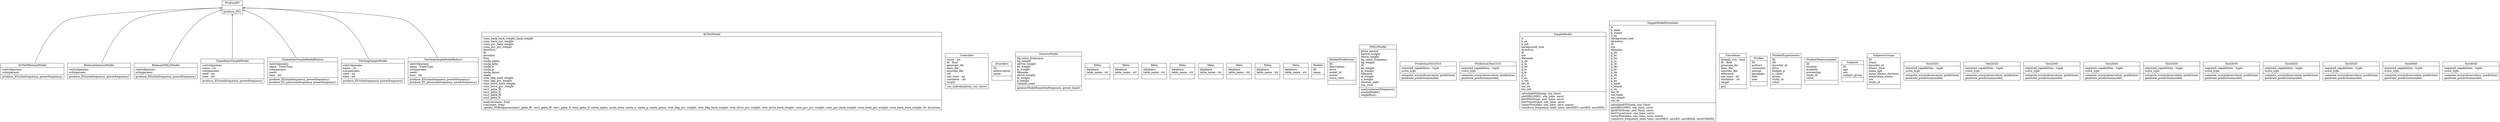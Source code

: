 digraph "classes" {
charset="utf-8"
rankdir=BT
"0" [label="{ACNetMinimalModel|controlparams\lschizparams\l|produce_XY(stimfrequency, powerfrequency)\l}", shape="record"];
"1" [label="{ACNetModel|conn_bask_bask_weight_bask_weight\lconn_bask_pyr_weight\lconn_pyr_bask_weight\lconn_pyr_pyr_weight\ldirectory\ldt\lduration\lfreq\lnmda_alpha\lnmda_beta\lnmda_e\lnmda_g\lnmda_gmax\lseeds\lstim_bkg_bask_weight\lstim_bkg_pyr_weight\lstim_drive_bask_weight\lstim_drive_pyr_weight\ltau1_gaba_IE\ltau1_gaba_II\ltau2_gaba_IE\ltau2_gaba_II\l|analyze(name, freq)\lrun(name, freq)\lupdate_NMDAparams(tau1_gaba_IE, tau2_gaba_IE, tau1_gaba_II, tau2_gaba_II, nmda_alpha, nmda_beta, nmda_e, nmda_g, nmda_gmax, stim_bkg_pyr_weight, stim_bkg_bask_weight, stim_drive_pyr_weight, stim_drive_bask_weight, conn_pyr_pyr_weight, conn_pyr_bask_weight, conn_bask_pyr_weight, conn_bask_bask_weight, dt, duration)\l}", shape="record"];
"2" [label="{BeemanGenesisModel|controlparams\lschizparams\l|produce_XY(stimfrequency, powerfrequency)\l}", shape="record"];
"3" [label="{BeemanNML2Model|controlparams\lschizparams\l|produce_XY(stimfrequency, powerfrequency)\l}", shape="record"];
"4" [label="{ChandelierSimpleModel|controlparams\lname : str\lschizparams\lseed : int\ltime : int\l|produce_XY(stimfrequency, powerfrequency)\l}", shape="record"];
"5" [label="{ChandelierSimpleModelRobust|controlparams\lname : NoneType\lschizparams\lseeds\ltime : int\l|produce_XY(stimfrequency, powerfrequency)\lproduce_XY_plus(stimfrequency, powerfrequency)\l}", shape="record"];
"6" [label="{Controller|count : int\ldt : float\lgenerate_dir\llems_file\lneuroml_file\lref\lsim_time : int\lsimulator : str\ltarget\l|run_individual(sim_var, show)\l}", shape="record"];
"7" [label="{Disorders|ID\labbreviation\lname\l|}", shape="record"];
"8" [label="{GenesisModel|bg_noise_frequency\lbg_weight\ledrive_weight\lee_weight\lei_weight\lfilename\lidrive_weight\lie_weight\lii_weight\lrandom_seed\l|genesisModelRun(stimfrequency, power_band)\l}", shape="record"];
"9" [label="{Meta|database\ltable_name : str\l|}", shape="record"];
"10" [label="{Meta|database\ltable_name : str\l|}", shape="record"];
"11" [label="{Meta|database\ltable_name : str\l|}", shape="record"];
"12" [label="{Meta|database\ltable_name : str\l|}", shape="record"];
"13" [label="{Meta|database\ltable_name : str\l|}", shape="record"];
"14" [label="{Meta|database\ltable_name : str\l|}", shape="record"];
"15" [label="{Meta|database\ltable_name : str\l|}", shape="record"];
"16" [label="{Meta|database\ltable_name : str\l|}", shape="record"];
"17" [label="{Models|ID\lname\l|}", shape="record"];
"18" [label="{ModelsPredictions|ID\ldescription\ldrive\lmodel_id\lpower\lscore_ratio\l|}", shape="record"];
"19" [label="{NML2Model|Drive_period\lEdrive_weight\lIdrive_weight\lbg_noise_frequency\lbg_weight\ldt\lee_weight\lei_weight\lfilename\lie_weight\lii_weight\lrandom_seed\lsim_time\l|analyse(powerfrequency)\lcreateModel()\lsingleRun()\l}", shape="record"];
"20" [label="{PredictionTest1010|required_capabilities : tuple\lscore_type\l|compute_score(observation, prediction)\lgenerate_prediction(model)\l}", shape="record"];
"21" [label="{PredictionTest1010|required_capabilities : tuple\lscore_type\l|compute_score(observation, prediction)\lgenerate_prediction(model)\l}", shape="record"];
"22" [label="{ProduceXY|\l|produce_XY()\l}", shape="record"];
"23" [label="{SimpleModel|A\lb_ex\lb_inh\lbackground_rate\ldirectory\ldt\leta\lfilename\lg_de\lg_di\lg_ee\lg_ei\lg_ie\lg_ii\ln_ex\ln_inh\ltau_R\ltau_ex\ltau_inh\l|calculatePSD(meg, sim_time)\lplotMEG(MEG, sim_time, save)\lplotPSD(freqs, psd, fmax, save)\lplotTrace(trace, sim_time, save)\lrasterPlot(data, sim_time, save, name)\lrun(drive_frequency, seed, time, saveMEG, saveEX, saveINH)\l}", shape="record"];
"24" [label="{SimpleModelExtended|A\lb_bask\lb_chand\lb_ex\lbackground_rate\ldirectory\ldt\leta\lfilename\lg_bb\lg_bc\lg_be\lg_cc\lg_ce\lg_db\lg_dc\lg_de\lg_eb\lg_ec\lg_ee\ln_bask\ln_chand\ln_ex\ltau_R\ltau_bask\ltau_chand\ltau_ex\l|calculatePSD(meg, sim_time)\lplotMEG(MEG, sim_time, save)\lplotPSD(freqs, psd, fmax, save)\lplotTrace(trace, sim_time, save)\lrasterPlot(data, sim_time, save, name)\lrun(drive_frequency, seed, time, saveMEG, saveEX, saveBASK, saveCHAND)\l}", shape="record"];
"25" [label="{Simulation|already_run : bool\ldt : float\lgenerate_dir\llems_file\lneuroml_file\lreference\lsim_time : int\lsimulator : str\ltarget\l|go()\l}", shape="record"];
"26" [label="{Studies|ID\lauthors\lcomments\ljournal\lparadigm\ltitle\lyear\l|}", shape="record"];
"27" [label="{StudiesExperiments|ID\lSE\ldisorder_id\ldrive\lhedges_g\lp_value\lpower\lstudy_id\lvalue\l|}", shape="record"];
"28" [label="{StudiesMeasurements|ID\llocation\lmodality\lprocessing\lstudy_id\lvalue\l|}", shape="record"];
"29" [label="{Subjects|ID\lage\lsex\lsubject_group\l|}", shape="record"];
"30" [label="{SubjectsGroups|ID\lcount\ldisorder_id\lillness_type\lmean_age\lmean_illness_duration\lmedication_status\lsex\lstudy_id\l|}", shape="record"];
"31" [label="{Test2020|required_capabilities : tuple\lscore_type\l|compute_score(observation, prediction)\lgenerate_prediction(model)\l}", shape="record"];
"32" [label="{Test2020|required_capabilities : tuple\lscore_type\l|compute_score(observation, prediction)\lgenerate_prediction(model)\l}", shape="record"];
"33" [label="{Test2040|required_capabilities : tuple\lscore_type\l|compute_score(observation, prediction)\lgenerate_prediction(model)\l}", shape="record"];
"34" [label="{Test2040|required_capabilities : tuple\lscore_type\l|compute_score(observation, prediction)\lgenerate_prediction(model)\l}", shape="record"];
"35" [label="{Test3030|required_capabilities : tuple\lscore_type\l|compute_score(observation, prediction)\lgenerate_prediction(model)\l}", shape="record"];
"36" [label="{Test3030|required_capabilities : tuple\lscore_type\l|compute_score(observation, prediction)\lgenerate_prediction(model)\l}", shape="record"];
"37" [label="{Test4020|required_capabilities : tuple\lscore_type\l|compute_score(observation, prediction)\lgenerate_prediction(model)\l}", shape="record"];
"38" [label="{Test4020|required_capabilities : tuple\lscore_type\l|compute_score(observation, prediction)\lgenerate_prediction(model)\l}", shape="record"];
"39" [label="{Test4040|required_capabilities : tuple\lscore_type\l|compute_score(observation, prediction)\lgenerate_prediction(model)\l}", shape="record"];
"40" [label="{Test4040|required_capabilities : tuple\lscore_type\l|compute_score(observation, prediction)\lgenerate_prediction(model)\l}", shape="record"];
"41" [label="{VierlingSimpleModel|controlparams\lname : str\lschizparams\lseed : int\ltime : int\l|produce_XY(stimfrequency, powerfrequency)\l}", shape="record"];
"42" [label="{VierlingSimpleModelRobust|controlparams\lname : NoneType\lschizparams\lseeds\ltime : int\l|produce_XY(stimfrequency, powerfrequency)\lproduce_XY_plus(stimfrequency, powerfrequency)\l}", shape="record"];
"0" -> "22" [arrowhead="empty", arrowtail="none"];
"2" -> "22" [arrowhead="empty", arrowtail="none"];
"3" -> "22" [arrowhead="empty", arrowtail="none"];
"4" -> "22" [arrowhead="empty", arrowtail="none"];
"5" -> "22" [arrowhead="empty", arrowtail="none"];
"41" -> "22" [arrowhead="empty", arrowtail="none"];
"42" -> "22" [arrowhead="empty", arrowtail="none"];
}
